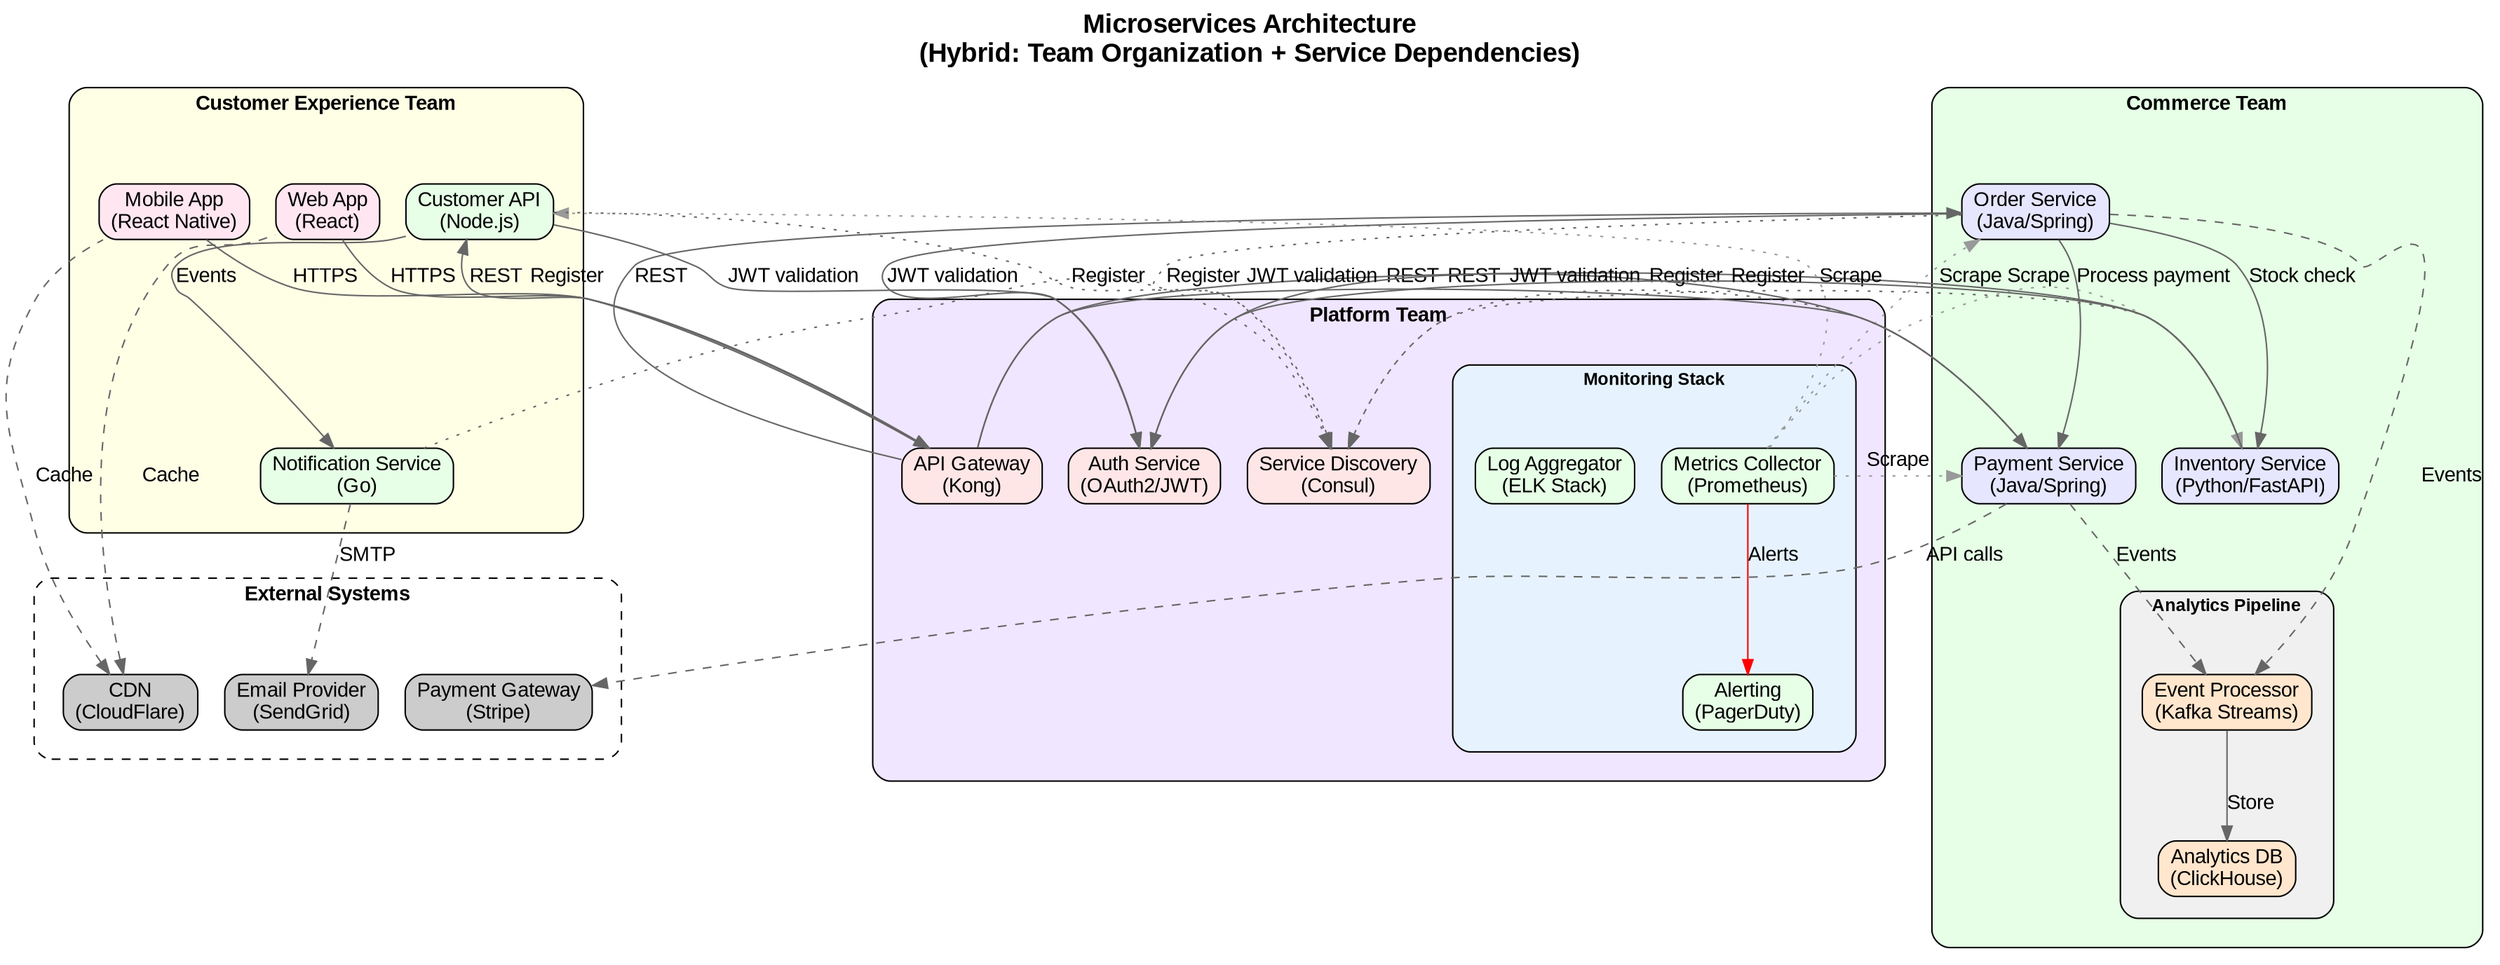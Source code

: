 digraph MicroservicesArchitecture {
    // Graph properties
    rankdir=TB;
    compound=true;
    node [shape=box, style="rounded, filled", fontname="Arial"];
    edge [fontname="Arial", color="#666666"];

    // Create nested subgraphs to represent team ownership
    subgraph cluster_platform {
        label="Platform Team";
        style="rounded, filled";
        fillcolor="#F0E6FF";
        fontsize=14;
        fontname="Arial Bold";
        margin=20;

        // Core platform services
        "auth_service" [label="Auth Service\n(OAuth2/JWT)", fillcolor="#FFE6E6", type="service"];
        "api_gateway" [label="API Gateway\n(Kong)", fillcolor="#FFE6E6", type="service"];
        "service_discovery" [label="Service Discovery\n(Consul)", fillcolor="#FFE6E6", type="service"];
        
        subgraph cluster_monitoring {
            label="Monitoring Stack";
            style="rounded, filled";
            fillcolor="#E6F3FF";
            fontsize=12;
            margin=15;
            
            "metrics_collector" [label="Metrics Collector\n(Prometheus)", fillcolor="#E6FFE6", type="tool"];
            "log_aggregator" [label="Log Aggregator\n(ELK Stack)", fillcolor="#E6FFE6", type="tool"];
            "alerting" [label="Alerting\n(PagerDuty)", fillcolor="#E6FFE6", type="tool"];
        }
    }

    subgraph cluster_customer {
        label="Customer Experience Team";
        style="rounded, filled";
        fillcolor="#FFFFE6";
        fontsize=14;
        fontname="Arial Bold";
        margin=20;

        "web_app" [label="Web App\n(React)", fillcolor="#FFE6F0", type="frontend"];
        "mobile_app" [label="Mobile App\n(React Native)", fillcolor="#FFE6F0", type="frontend"];
        "customer_api" [label="Customer API\n(Node.js)", fillcolor="#E6FFE6", type="service"];
        "notification_service" [label="Notification Service\n(Go)", fillcolor="#E6FFE6", type="service"];
    }

    subgraph cluster_commerce {
        label="Commerce Team";
        style="rounded, filled";
        fillcolor="#E6FFE6";
        fontsize=14;
        fontname="Arial Bold";
        margin=20;

        "order_service" [label="Order Service\n(Java/Spring)", fillcolor="#E6E6FF", type="service"];
        "payment_service" [label="Payment Service\n(Java/Spring)", fillcolor="#E6E6FF", type="service"];
        "inventory_service" [label="Inventory Service\n(Python/FastAPI)", fillcolor="#E6E6FF", type="service"];
        
        subgraph cluster_analytics {
            label="Analytics Pipeline";
            style="rounded, filled";
            fillcolor="#F0F0F0";
            fontsize=12;
            margin=15;
            
            "event_processor" [label="Event Processor\n(Kafka Streams)", fillcolor="#FFE6CC", type="tool"];
            "analytics_db" [label="Analytics DB\n(ClickHouse)", fillcolor="#FFE6CC", type="database"];
        }
    }

    // External systems
    subgraph cluster_external {
        label="External Systems";
        style="rounded, dashed";
        fillcolor="#F5F5F5";
        fontsize=14;
        fontname="Arial Bold";
        margin=20;

        "payment_gateway" [label="Payment Gateway\n(Stripe)", fillcolor="#CCCCCC", type="external"];
        "email_provider" [label="Email Provider\n(SendGrid)", fillcolor="#CCCCCC", type="external"];
        "cdn" [label="CDN\n(CloudFlare)", fillcolor="#CCCCCC", type="external"];
    }

    // Define service dependencies (directed edges)
    // Frontend to API Gateway
    "web_app" -> "api_gateway" [label="HTTPS"];
    "mobile_app" -> "api_gateway" [label="HTTPS"];
    
    // API Gateway to services
    "api_gateway" -> "customer_api" [label="REST"];
    "api_gateway" -> "order_service" [label="REST"];
    "api_gateway" -> "payment_service" [label="REST"];
    "api_gateway" -> "inventory_service" [label="REST"];
    
    // Service to service dependencies
    "customer_api" -> "auth_service" [label="JWT validation"];
    "order_service" -> "auth_service" [label="JWT validation"];
    "payment_service" -> "auth_service" [label="JWT validation"];
    "inventory_service" -> "auth_service" [label="JWT validation"];
    
    "customer_api" -> "notification_service" [label="Events"];
    "order_service" -> "inventory_service" [label="Stock check"];
    "order_service" -> "payment_service" [label="Process payment"];
    "payment_service" -> "payment_gateway" [label="API calls", style="dashed"];
    "notification_service" -> "email_provider" [label="SMTP", style="dashed"];
    
    // Service discovery
    "customer_api" -> "service_discovery" [label="Register", style="dotted"];
    "order_service" -> "service_discovery" [label="Register", style="dotted"];
    "payment_service" -> "service_discovery" [label="Register", style="dotted"];
    "inventory_service" -> "service_discovery" [label="Register", style="dotted"];
    "notification_service" -> "service_discovery" [label="Register", style="dotted"];
    
    // Monitoring connections
    "metrics_collector" -> "customer_api" [label="Scrape", style="dotted", color="#999999"];
    "metrics_collector" -> "order_service" [label="Scrape", style="dotted", color="#999999"];
    "metrics_collector" -> "payment_service" [label="Scrape", style="dotted", color="#999999"];
    "metrics_collector" -> "inventory_service" [label="Scrape", style="dotted", color="#999999"];
    "metrics_collector" -> "alerting" [label="Alerts", color="#FF0000"];
    
    // Analytics pipeline
    "order_service" -> "event_processor" [label="Events", style="dashed"];
    "payment_service" -> "event_processor" [label="Events", style="dashed"];
    "event_processor" -> "analytics_db" [label="Store"];
    
    // CDN for static assets
    "cdn" -> "web_app" [label="Cache", style="dashed", dir="back"];
    "cdn" -> "mobile_app" [label="Cache", style="dashed", dir="back"];
    
    // Add a title
    label="Microservices Architecture\n(Hybrid: Team Organization + Service Dependencies)";
    fontsize=18;
    fontname="Arial Bold";
    labelloc="t";
}